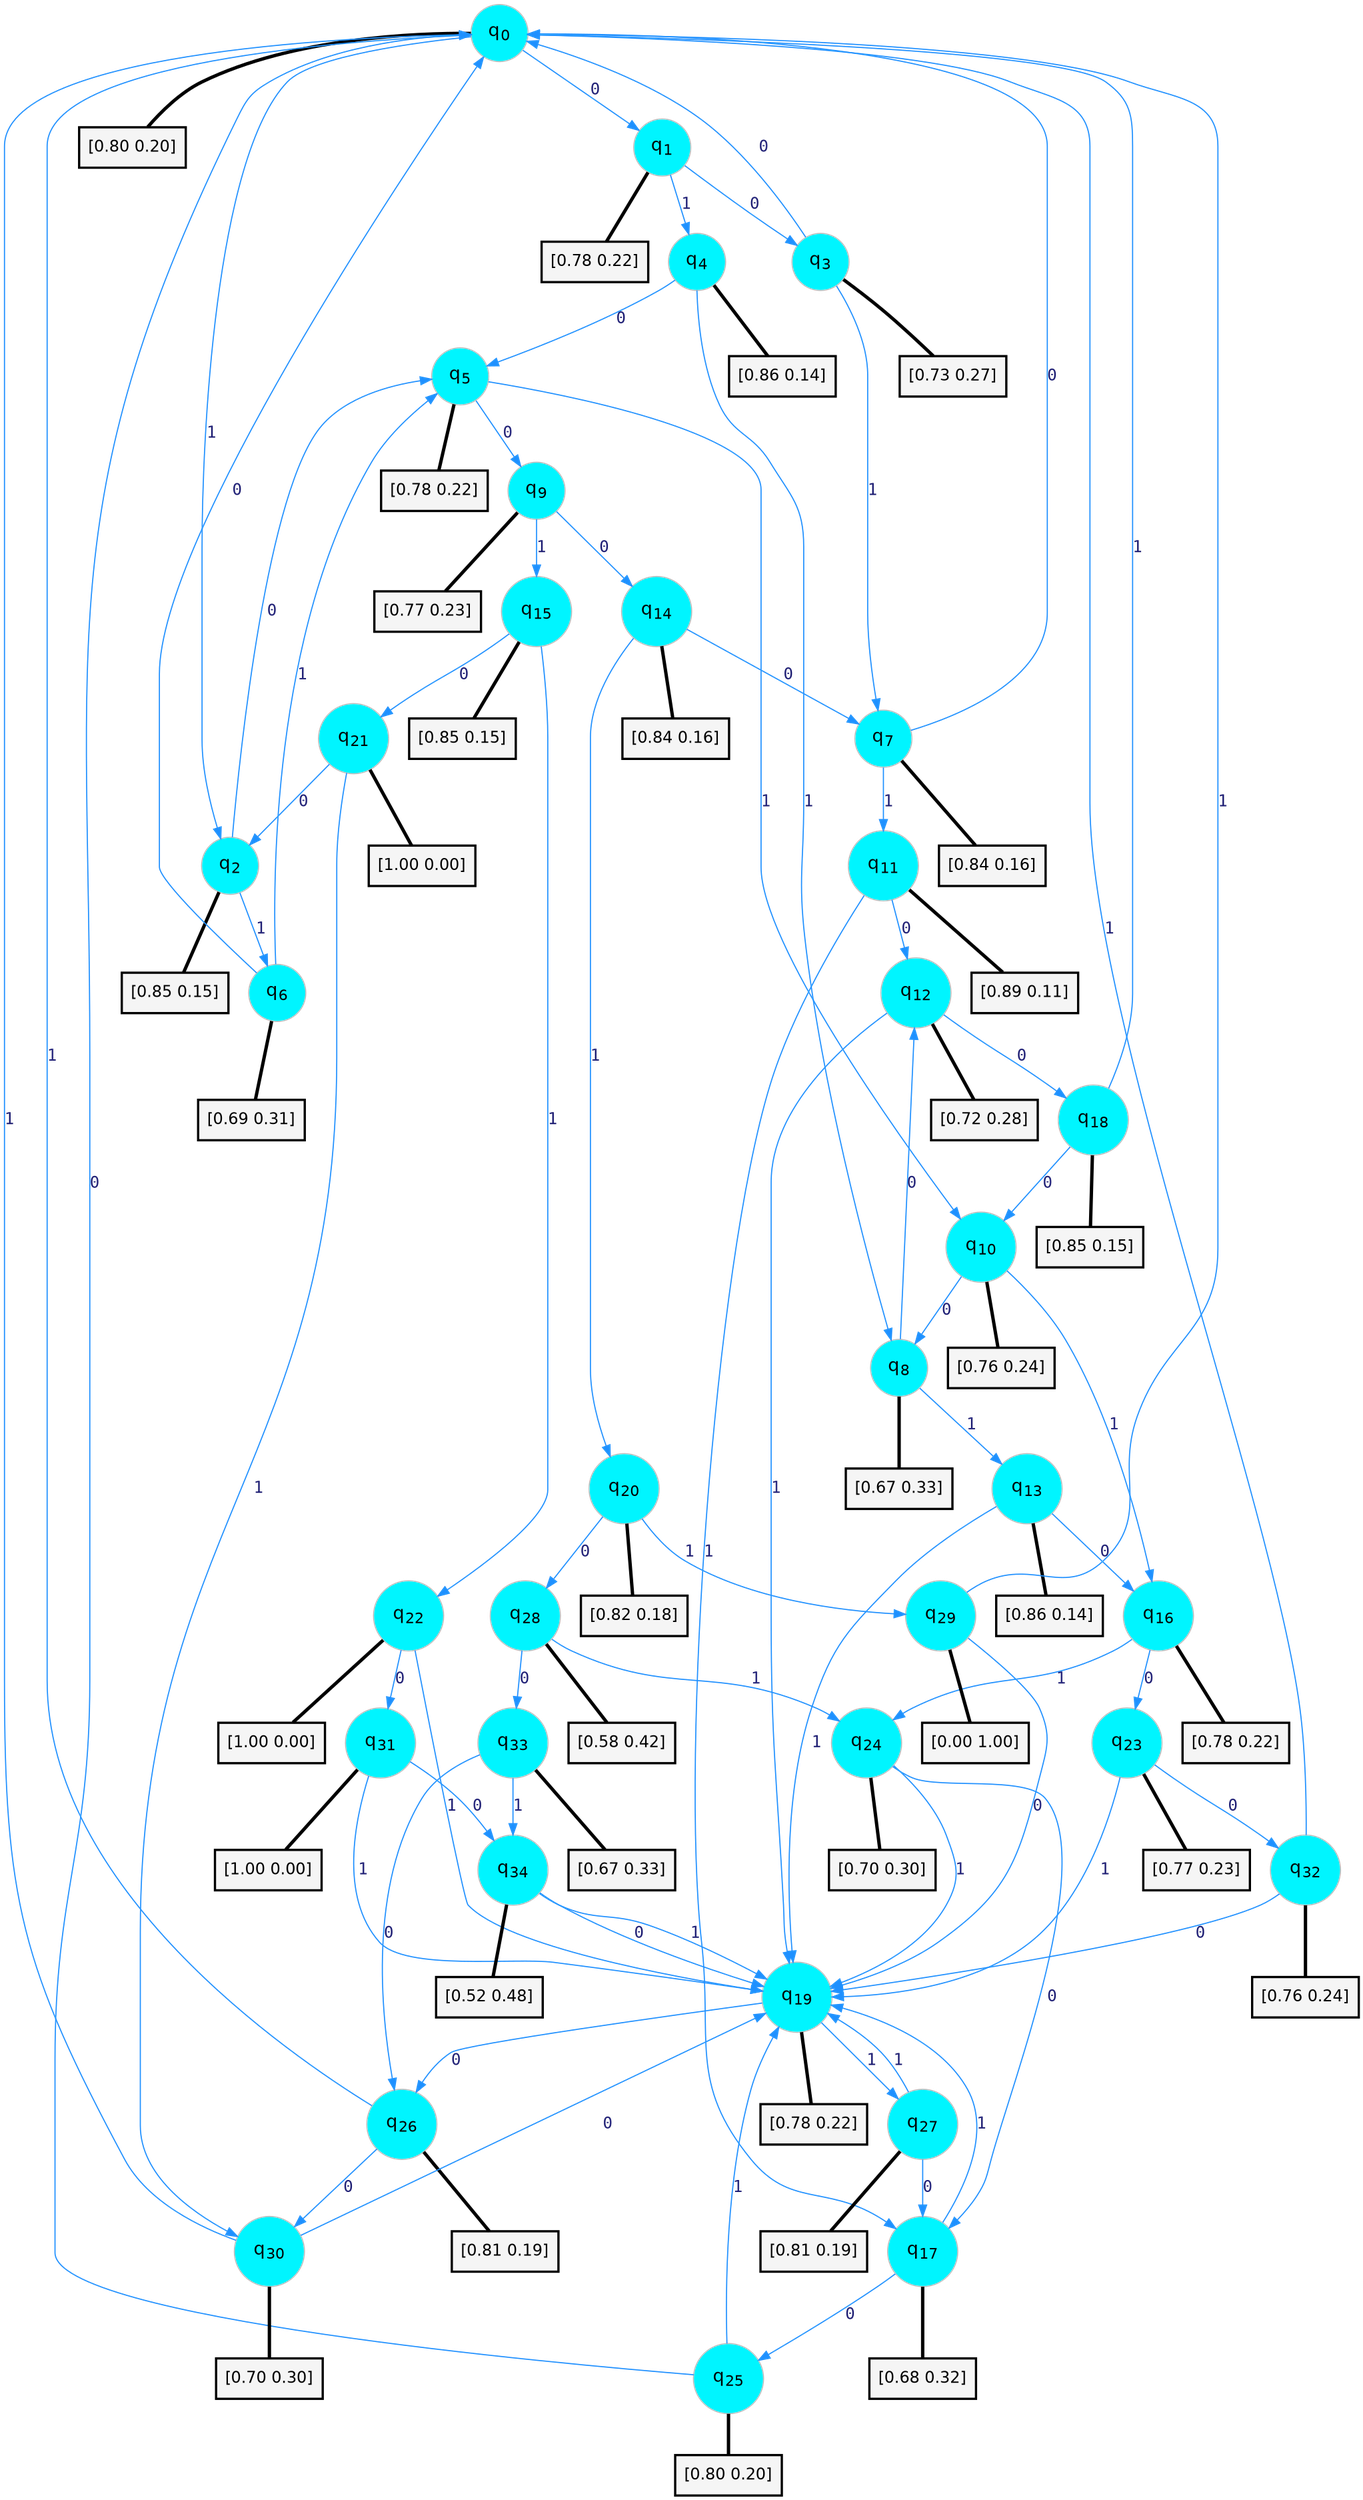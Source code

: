 digraph G {
graph [
bgcolor=transparent, dpi=300, rankdir=TD, size="40,25"];
node [
color=gray, fillcolor=turquoise1, fontcolor=black, fontname=Helvetica, fontsize=16, fontweight=bold, shape=circle, style=filled];
edge [
arrowsize=1, color=dodgerblue1, fontcolor=midnightblue, fontname=courier, fontweight=bold, penwidth=1, style=solid, weight=20];
0[label=<q<SUB>0</SUB>>];
1[label=<q<SUB>1</SUB>>];
2[label=<q<SUB>2</SUB>>];
3[label=<q<SUB>3</SUB>>];
4[label=<q<SUB>4</SUB>>];
5[label=<q<SUB>5</SUB>>];
6[label=<q<SUB>6</SUB>>];
7[label=<q<SUB>7</SUB>>];
8[label=<q<SUB>8</SUB>>];
9[label=<q<SUB>9</SUB>>];
10[label=<q<SUB>10</SUB>>];
11[label=<q<SUB>11</SUB>>];
12[label=<q<SUB>12</SUB>>];
13[label=<q<SUB>13</SUB>>];
14[label=<q<SUB>14</SUB>>];
15[label=<q<SUB>15</SUB>>];
16[label=<q<SUB>16</SUB>>];
17[label=<q<SUB>17</SUB>>];
18[label=<q<SUB>18</SUB>>];
19[label=<q<SUB>19</SUB>>];
20[label=<q<SUB>20</SUB>>];
21[label=<q<SUB>21</SUB>>];
22[label=<q<SUB>22</SUB>>];
23[label=<q<SUB>23</SUB>>];
24[label=<q<SUB>24</SUB>>];
25[label=<q<SUB>25</SUB>>];
26[label=<q<SUB>26</SUB>>];
27[label=<q<SUB>27</SUB>>];
28[label=<q<SUB>28</SUB>>];
29[label=<q<SUB>29</SUB>>];
30[label=<q<SUB>30</SUB>>];
31[label=<q<SUB>31</SUB>>];
32[label=<q<SUB>32</SUB>>];
33[label=<q<SUB>33</SUB>>];
34[label=<q<SUB>34</SUB>>];
35[label="[0.80 0.20]", shape=box,fontcolor=black, fontname=Helvetica, fontsize=14, penwidth=2, fillcolor=whitesmoke,color=black];
36[label="[0.78 0.22]", shape=box,fontcolor=black, fontname=Helvetica, fontsize=14, penwidth=2, fillcolor=whitesmoke,color=black];
37[label="[0.85 0.15]", shape=box,fontcolor=black, fontname=Helvetica, fontsize=14, penwidth=2, fillcolor=whitesmoke,color=black];
38[label="[0.73 0.27]", shape=box,fontcolor=black, fontname=Helvetica, fontsize=14, penwidth=2, fillcolor=whitesmoke,color=black];
39[label="[0.86 0.14]", shape=box,fontcolor=black, fontname=Helvetica, fontsize=14, penwidth=2, fillcolor=whitesmoke,color=black];
40[label="[0.78 0.22]", shape=box,fontcolor=black, fontname=Helvetica, fontsize=14, penwidth=2, fillcolor=whitesmoke,color=black];
41[label="[0.69 0.31]", shape=box,fontcolor=black, fontname=Helvetica, fontsize=14, penwidth=2, fillcolor=whitesmoke,color=black];
42[label="[0.84 0.16]", shape=box,fontcolor=black, fontname=Helvetica, fontsize=14, penwidth=2, fillcolor=whitesmoke,color=black];
43[label="[0.67 0.33]", shape=box,fontcolor=black, fontname=Helvetica, fontsize=14, penwidth=2, fillcolor=whitesmoke,color=black];
44[label="[0.77 0.23]", shape=box,fontcolor=black, fontname=Helvetica, fontsize=14, penwidth=2, fillcolor=whitesmoke,color=black];
45[label="[0.76 0.24]", shape=box,fontcolor=black, fontname=Helvetica, fontsize=14, penwidth=2, fillcolor=whitesmoke,color=black];
46[label="[0.89 0.11]", shape=box,fontcolor=black, fontname=Helvetica, fontsize=14, penwidth=2, fillcolor=whitesmoke,color=black];
47[label="[0.72 0.28]", shape=box,fontcolor=black, fontname=Helvetica, fontsize=14, penwidth=2, fillcolor=whitesmoke,color=black];
48[label="[0.86 0.14]", shape=box,fontcolor=black, fontname=Helvetica, fontsize=14, penwidth=2, fillcolor=whitesmoke,color=black];
49[label="[0.84 0.16]", shape=box,fontcolor=black, fontname=Helvetica, fontsize=14, penwidth=2, fillcolor=whitesmoke,color=black];
50[label="[0.85 0.15]", shape=box,fontcolor=black, fontname=Helvetica, fontsize=14, penwidth=2, fillcolor=whitesmoke,color=black];
51[label="[0.78 0.22]", shape=box,fontcolor=black, fontname=Helvetica, fontsize=14, penwidth=2, fillcolor=whitesmoke,color=black];
52[label="[0.68 0.32]", shape=box,fontcolor=black, fontname=Helvetica, fontsize=14, penwidth=2, fillcolor=whitesmoke,color=black];
53[label="[0.85 0.15]", shape=box,fontcolor=black, fontname=Helvetica, fontsize=14, penwidth=2, fillcolor=whitesmoke,color=black];
54[label="[0.78 0.22]", shape=box,fontcolor=black, fontname=Helvetica, fontsize=14, penwidth=2, fillcolor=whitesmoke,color=black];
55[label="[0.82 0.18]", shape=box,fontcolor=black, fontname=Helvetica, fontsize=14, penwidth=2, fillcolor=whitesmoke,color=black];
56[label="[1.00 0.00]", shape=box,fontcolor=black, fontname=Helvetica, fontsize=14, penwidth=2, fillcolor=whitesmoke,color=black];
57[label="[1.00 0.00]", shape=box,fontcolor=black, fontname=Helvetica, fontsize=14, penwidth=2, fillcolor=whitesmoke,color=black];
58[label="[0.77 0.23]", shape=box,fontcolor=black, fontname=Helvetica, fontsize=14, penwidth=2, fillcolor=whitesmoke,color=black];
59[label="[0.70 0.30]", shape=box,fontcolor=black, fontname=Helvetica, fontsize=14, penwidth=2, fillcolor=whitesmoke,color=black];
60[label="[0.80 0.20]", shape=box,fontcolor=black, fontname=Helvetica, fontsize=14, penwidth=2, fillcolor=whitesmoke,color=black];
61[label="[0.81 0.19]", shape=box,fontcolor=black, fontname=Helvetica, fontsize=14, penwidth=2, fillcolor=whitesmoke,color=black];
62[label="[0.81 0.19]", shape=box,fontcolor=black, fontname=Helvetica, fontsize=14, penwidth=2, fillcolor=whitesmoke,color=black];
63[label="[0.58 0.42]", shape=box,fontcolor=black, fontname=Helvetica, fontsize=14, penwidth=2, fillcolor=whitesmoke,color=black];
64[label="[0.00 1.00]", shape=box,fontcolor=black, fontname=Helvetica, fontsize=14, penwidth=2, fillcolor=whitesmoke,color=black];
65[label="[0.70 0.30]", shape=box,fontcolor=black, fontname=Helvetica, fontsize=14, penwidth=2, fillcolor=whitesmoke,color=black];
66[label="[1.00 0.00]", shape=box,fontcolor=black, fontname=Helvetica, fontsize=14, penwidth=2, fillcolor=whitesmoke,color=black];
67[label="[0.76 0.24]", shape=box,fontcolor=black, fontname=Helvetica, fontsize=14, penwidth=2, fillcolor=whitesmoke,color=black];
68[label="[0.67 0.33]", shape=box,fontcolor=black, fontname=Helvetica, fontsize=14, penwidth=2, fillcolor=whitesmoke,color=black];
69[label="[0.52 0.48]", shape=box,fontcolor=black, fontname=Helvetica, fontsize=14, penwidth=2, fillcolor=whitesmoke,color=black];
0->1 [label=0];
0->2 [label=1];
0->35 [arrowhead=none, penwidth=3,color=black];
1->3 [label=0];
1->4 [label=1];
1->36 [arrowhead=none, penwidth=3,color=black];
2->5 [label=0];
2->6 [label=1];
2->37 [arrowhead=none, penwidth=3,color=black];
3->0 [label=0];
3->7 [label=1];
3->38 [arrowhead=none, penwidth=3,color=black];
4->5 [label=0];
4->8 [label=1];
4->39 [arrowhead=none, penwidth=3,color=black];
5->9 [label=0];
5->10 [label=1];
5->40 [arrowhead=none, penwidth=3,color=black];
6->0 [label=0];
6->5 [label=1];
6->41 [arrowhead=none, penwidth=3,color=black];
7->0 [label=0];
7->11 [label=1];
7->42 [arrowhead=none, penwidth=3,color=black];
8->12 [label=0];
8->13 [label=1];
8->43 [arrowhead=none, penwidth=3,color=black];
9->14 [label=0];
9->15 [label=1];
9->44 [arrowhead=none, penwidth=3,color=black];
10->8 [label=0];
10->16 [label=1];
10->45 [arrowhead=none, penwidth=3,color=black];
11->12 [label=0];
11->17 [label=1];
11->46 [arrowhead=none, penwidth=3,color=black];
12->18 [label=0];
12->19 [label=1];
12->47 [arrowhead=none, penwidth=3,color=black];
13->16 [label=0];
13->19 [label=1];
13->48 [arrowhead=none, penwidth=3,color=black];
14->7 [label=0];
14->20 [label=1];
14->49 [arrowhead=none, penwidth=3,color=black];
15->21 [label=0];
15->22 [label=1];
15->50 [arrowhead=none, penwidth=3,color=black];
16->23 [label=0];
16->24 [label=1];
16->51 [arrowhead=none, penwidth=3,color=black];
17->25 [label=0];
17->19 [label=1];
17->52 [arrowhead=none, penwidth=3,color=black];
18->10 [label=0];
18->0 [label=1];
18->53 [arrowhead=none, penwidth=3,color=black];
19->26 [label=0];
19->27 [label=1];
19->54 [arrowhead=none, penwidth=3,color=black];
20->28 [label=0];
20->29 [label=1];
20->55 [arrowhead=none, penwidth=3,color=black];
21->2 [label=0];
21->30 [label=1];
21->56 [arrowhead=none, penwidth=3,color=black];
22->31 [label=0];
22->19 [label=1];
22->57 [arrowhead=none, penwidth=3,color=black];
23->32 [label=0];
23->19 [label=1];
23->58 [arrowhead=none, penwidth=3,color=black];
24->17 [label=0];
24->19 [label=1];
24->59 [arrowhead=none, penwidth=3,color=black];
25->0 [label=0];
25->19 [label=1];
25->60 [arrowhead=none, penwidth=3,color=black];
26->30 [label=0];
26->0 [label=1];
26->61 [arrowhead=none, penwidth=3,color=black];
27->17 [label=0];
27->19 [label=1];
27->62 [arrowhead=none, penwidth=3,color=black];
28->33 [label=0];
28->24 [label=1];
28->63 [arrowhead=none, penwidth=3,color=black];
29->19 [label=0];
29->0 [label=1];
29->64 [arrowhead=none, penwidth=3,color=black];
30->19 [label=0];
30->0 [label=1];
30->65 [arrowhead=none, penwidth=3,color=black];
31->34 [label=0];
31->19 [label=1];
31->66 [arrowhead=none, penwidth=3,color=black];
32->19 [label=0];
32->0 [label=1];
32->67 [arrowhead=none, penwidth=3,color=black];
33->26 [label=0];
33->34 [label=1];
33->68 [arrowhead=none, penwidth=3,color=black];
34->19 [label=0];
34->19 [label=1];
34->69 [arrowhead=none, penwidth=3,color=black];
}
